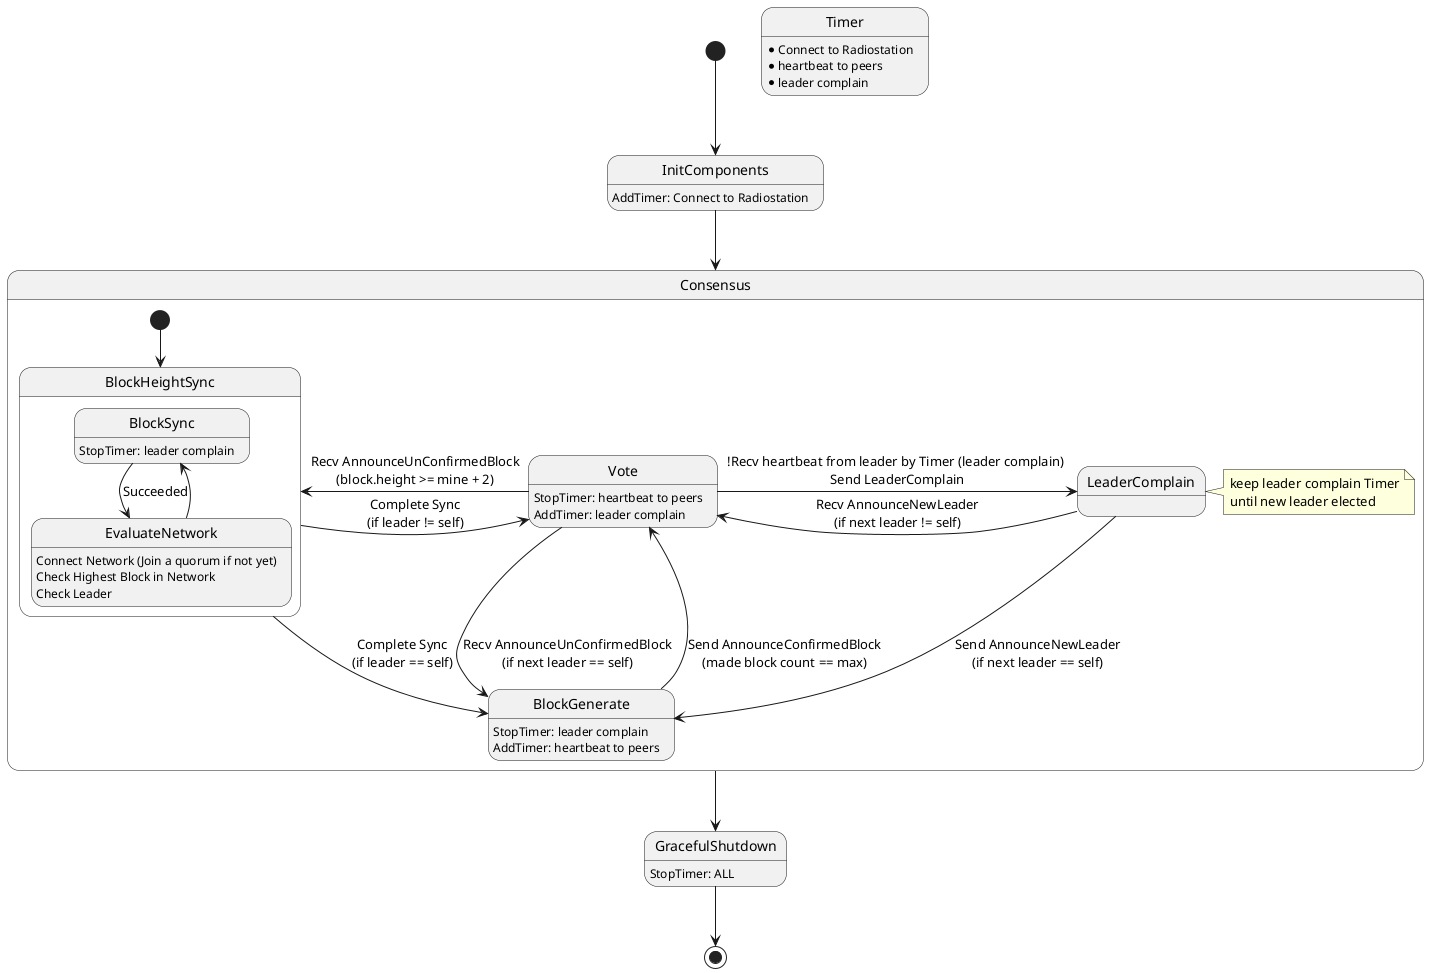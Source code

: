 @startuml State Machine in Siever

[*] --> InitComponents
InitComponents: AddTimer: Connect to Radiostation

InitComponents --> Consensus

state Timer
Timer: * Connect to Radiostation
Timer: * heartbeat to peers
Timer: * leader complain

state Consensus {
    [*] --> BlockHeightSync

    state BlockHeightSync {
        BlockSync: StopTimer: leader complain
        BlockSync --> EvaluateNetwork : Succeeded

        EvaluateNetwork: Connect Network (Join a quorum if not yet)
        EvaluateNetwork: Check Highest Block in Network
        EvaluateNetwork: Check Leader
        EvaluateNetwork -up-> BlockSync
    }
    BlockHeightSync --> BlockGenerate: Complete Sync\n(if leader == self)
    BlockHeightSync -> Vote: Complete Sync\n(if leader != self)

    BlockGenerate: StopTimer: leader complain
    BlockGenerate: AddTimer: heartbeat to peers
    BlockGenerate -> Vote : Send AnnounceConfirmedBlock\n(made block count == max)

    Vote: StopTimer: heartbeat to peers
    Vote: AddTimer: leader complain
    Vote -left-> BlockHeightSync : Recv AnnounceUnConfirmedBlock\n(block.height >= mine + 2)
    Vote -> BlockGenerate : Recv AnnounceUnConfirmedBlock\n(if next leader == self)
    Vote -> LeaderComplain : !Recv heartbeat from leader by Timer (leader complain) \nSend LeaderComplain

    state LeaderComplain
    note right of LeaderComplain
      keep leader complain Timer
      until new leader elected
    end note
    LeaderComplain -> Vote : Recv AnnounceNewLeader\n(if next leader != self)
    LeaderComplain --> BlockGenerate : Send AnnounceNewLeader\n(if next leader == self)
}

Consensus --> GracefulShutdown

GracefulShutdown: StopTimer: ALL
GracefulShutdown --> [*]

@enduml